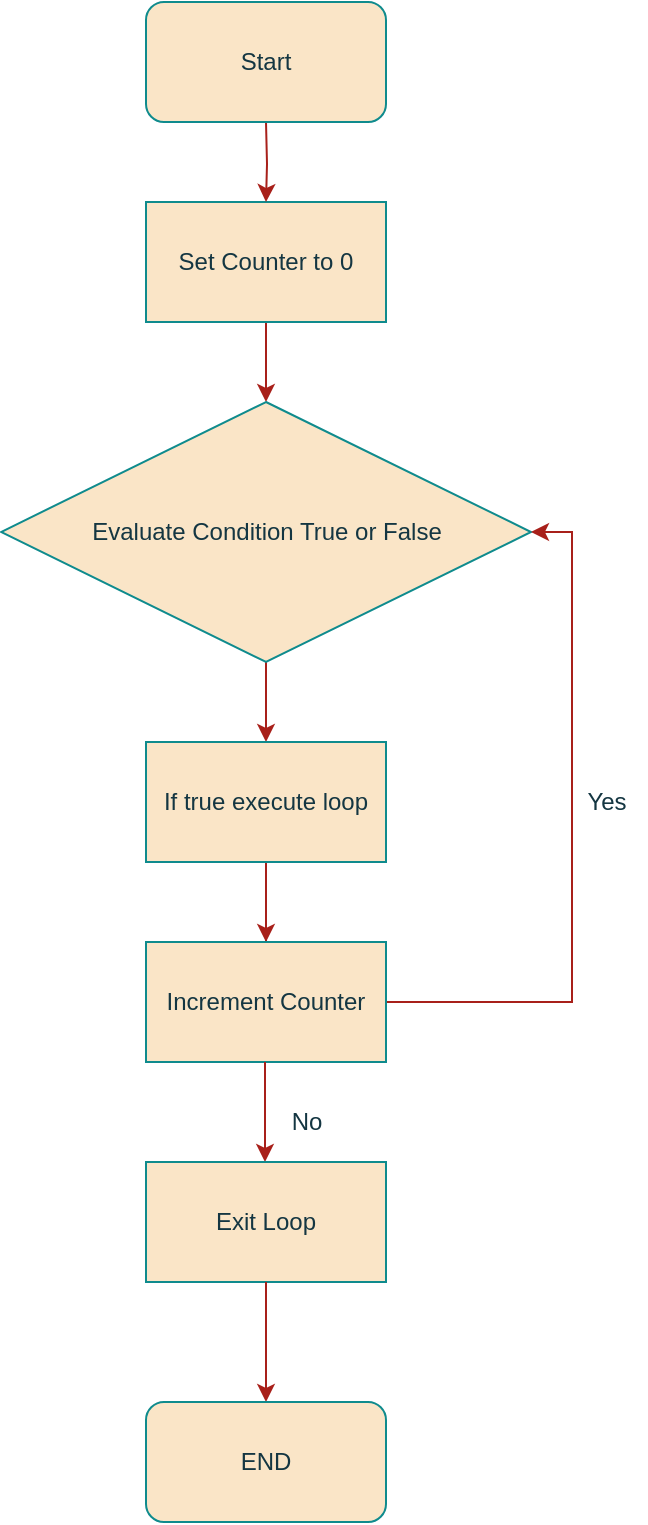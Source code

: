 <mxfile version="20.8.20" type="github">
  <diagram name="Page-1" id="dq--NyVVzHYp0RAmcnq9">
    <mxGraphModel dx="1434" dy="796" grid="1" gridSize="10" guides="1" tooltips="1" connect="1" arrows="1" fold="1" page="1" pageScale="1" pageWidth="850" pageHeight="1100" math="0" shadow="0">
      <root>
        <mxCell id="0" />
        <mxCell id="1" parent="0" />
        <mxCell id="ESznvufkhDQmCv0Kfaj9-4" value="" style="edgeStyle=orthogonalEdgeStyle;rounded=0;orthogonalLoop=1;jettySize=auto;html=1;labelBackgroundColor=none;strokeColor=#A8201A;fontColor=default;" parent="1" source="h_QH8nb2sYljmH_Zw2kq-1" target="ESznvufkhDQmCv0Kfaj9-3" edge="1">
          <mxGeometry relative="1" as="geometry" />
        </mxCell>
        <mxCell id="h_QH8nb2sYljmH_Zw2kq-1" value="Set Counter to 0" style="rounded=0;whiteSpace=wrap;html=1;labelBackgroundColor=none;fillColor=#FAE5C7;strokeColor=#0F8B8D;fontColor=#143642;" parent="1" vertex="1">
          <mxGeometry x="290" y="300" width="120" height="60" as="geometry" />
        </mxCell>
        <mxCell id="ESznvufkhDQmCv0Kfaj9-2" value="" style="edgeStyle=orthogonalEdgeStyle;rounded=0;orthogonalLoop=1;jettySize=auto;html=1;labelBackgroundColor=none;strokeColor=#A8201A;fontColor=default;" parent="1" target="h_QH8nb2sYljmH_Zw2kq-1" edge="1">
          <mxGeometry relative="1" as="geometry">
            <mxPoint x="350" y="260" as="sourcePoint" />
          </mxGeometry>
        </mxCell>
        <mxCell id="ESznvufkhDQmCv0Kfaj9-7" value="" style="edgeStyle=orthogonalEdgeStyle;rounded=0;orthogonalLoop=1;jettySize=auto;html=1;labelBackgroundColor=none;strokeColor=#A8201A;fontColor=default;" parent="1" source="ESznvufkhDQmCv0Kfaj9-3" target="ESznvufkhDQmCv0Kfaj9-5" edge="1">
          <mxGeometry relative="1" as="geometry" />
        </mxCell>
        <mxCell id="ESznvufkhDQmCv0Kfaj9-3" value="Evaluate Condition True or False" style="rhombus;whiteSpace=wrap;html=1;labelBackgroundColor=none;fillColor=#FAE5C7;strokeColor=#0F8B8D;fontColor=#143642;" parent="1" vertex="1">
          <mxGeometry x="217.5" y="400" width="265" height="130" as="geometry" />
        </mxCell>
        <mxCell id="ESznvufkhDQmCv0Kfaj9-8" value="" style="edgeStyle=orthogonalEdgeStyle;rounded=0;orthogonalLoop=1;jettySize=auto;html=1;entryX=1;entryY=0.5;entryDx=0;entryDy=0;labelBackgroundColor=none;strokeColor=#A8201A;fontColor=default;" parent="1" source="ESznvufkhDQmCv0Kfaj9-5" target="ESznvufkhDQmCv0Kfaj9-3" edge="1">
          <mxGeometry relative="1" as="geometry">
            <mxPoint x="520" y="620" as="targetPoint" />
            <Array as="points">
              <mxPoint x="350" y="700" />
              <mxPoint x="503" y="700" />
              <mxPoint x="503" y="465" />
            </Array>
          </mxGeometry>
        </mxCell>
        <mxCell id="ESznvufkhDQmCv0Kfaj9-10" value="" style="edgeStyle=orthogonalEdgeStyle;rounded=0;orthogonalLoop=1;jettySize=auto;html=1;labelBackgroundColor=none;strokeColor=#A8201A;fontColor=default;" parent="1" source="ESznvufkhDQmCv0Kfaj9-5" target="ESznvufkhDQmCv0Kfaj9-9" edge="1">
          <mxGeometry relative="1" as="geometry" />
        </mxCell>
        <mxCell id="ESznvufkhDQmCv0Kfaj9-5" value="If true execute loop" style="rounded=0;whiteSpace=wrap;html=1;labelBackgroundColor=none;fillColor=#FAE5C7;strokeColor=#0F8B8D;fontColor=#143642;" parent="1" vertex="1">
          <mxGeometry x="290" y="570" width="120" height="60" as="geometry" />
        </mxCell>
        <mxCell id="ESznvufkhDQmCv0Kfaj9-9" value="Increment Counter" style="rounded=0;whiteSpace=wrap;html=1;labelBackgroundColor=none;fillColor=#FAE5C7;strokeColor=#0F8B8D;fontColor=#143642;" parent="1" vertex="1">
          <mxGeometry x="290" y="670" width="120" height="60" as="geometry" />
        </mxCell>
        <mxCell id="ESznvufkhDQmCv0Kfaj9-13" value="Yes" style="text;html=1;align=center;verticalAlign=middle;resizable=0;points=[];autosize=1;strokeColor=none;fillColor=none;labelBackgroundColor=none;fontColor=#143642;" parent="1" vertex="1">
          <mxGeometry x="500" y="585" width="40" height="30" as="geometry" />
        </mxCell>
        <mxCell id="ESznvufkhDQmCv0Kfaj9-15" value="Start" style="rounded=1;whiteSpace=wrap;html=1;labelBackgroundColor=none;fillColor=#FAE5C7;strokeColor=#0F8B8D;fontColor=#143642;" parent="1" vertex="1">
          <mxGeometry x="290" y="200" width="120" height="60" as="geometry" />
        </mxCell>
        <mxCell id="ESznvufkhDQmCv0Kfaj9-17" value="" style="endArrow=classic;html=1;rounded=0;labelBackgroundColor=none;strokeColor=#A8201A;fontColor=default;" parent="1" edge="1">
          <mxGeometry width="50" height="50" relative="1" as="geometry">
            <mxPoint x="349.5" y="730" as="sourcePoint" />
            <mxPoint x="349.5" y="780" as="targetPoint" />
          </mxGeometry>
        </mxCell>
        <mxCell id="ESznvufkhDQmCv0Kfaj9-18" value="No" style="text;html=1;align=center;verticalAlign=middle;resizable=0;points=[];autosize=1;strokeColor=none;fillColor=none;labelBackgroundColor=none;fontColor=#143642;" parent="1" vertex="1">
          <mxGeometry x="350" y="745" width="40" height="30" as="geometry" />
        </mxCell>
        <mxCell id="ESznvufkhDQmCv0Kfaj9-19" value="Exit Loop" style="rounded=0;whiteSpace=wrap;html=1;labelBackgroundColor=none;fillColor=#FAE5C7;strokeColor=#0F8B8D;fontColor=#143642;" parent="1" vertex="1">
          <mxGeometry x="290" y="780" width="120" height="60" as="geometry" />
        </mxCell>
        <mxCell id="rOTvQEjk0kANYLPhpXw1-1" value="" style="endArrow=classic;html=1;rounded=0;strokeColor=#A8201A;fontColor=#143642;fillColor=#FAE5C7;exitX=0.5;exitY=1;exitDx=0;exitDy=0;" edge="1" parent="1" source="ESznvufkhDQmCv0Kfaj9-19">
          <mxGeometry width="50" height="50" relative="1" as="geometry">
            <mxPoint x="350" y="850" as="sourcePoint" />
            <mxPoint x="350" y="900" as="targetPoint" />
          </mxGeometry>
        </mxCell>
        <mxCell id="rOTvQEjk0kANYLPhpXw1-2" value="END" style="rounded=1;whiteSpace=wrap;html=1;strokeColor=#0F8B8D;fontColor=#143642;fillColor=#FAE5C7;" vertex="1" parent="1">
          <mxGeometry x="290" y="900" width="120" height="60" as="geometry" />
        </mxCell>
      </root>
    </mxGraphModel>
  </diagram>
</mxfile>
